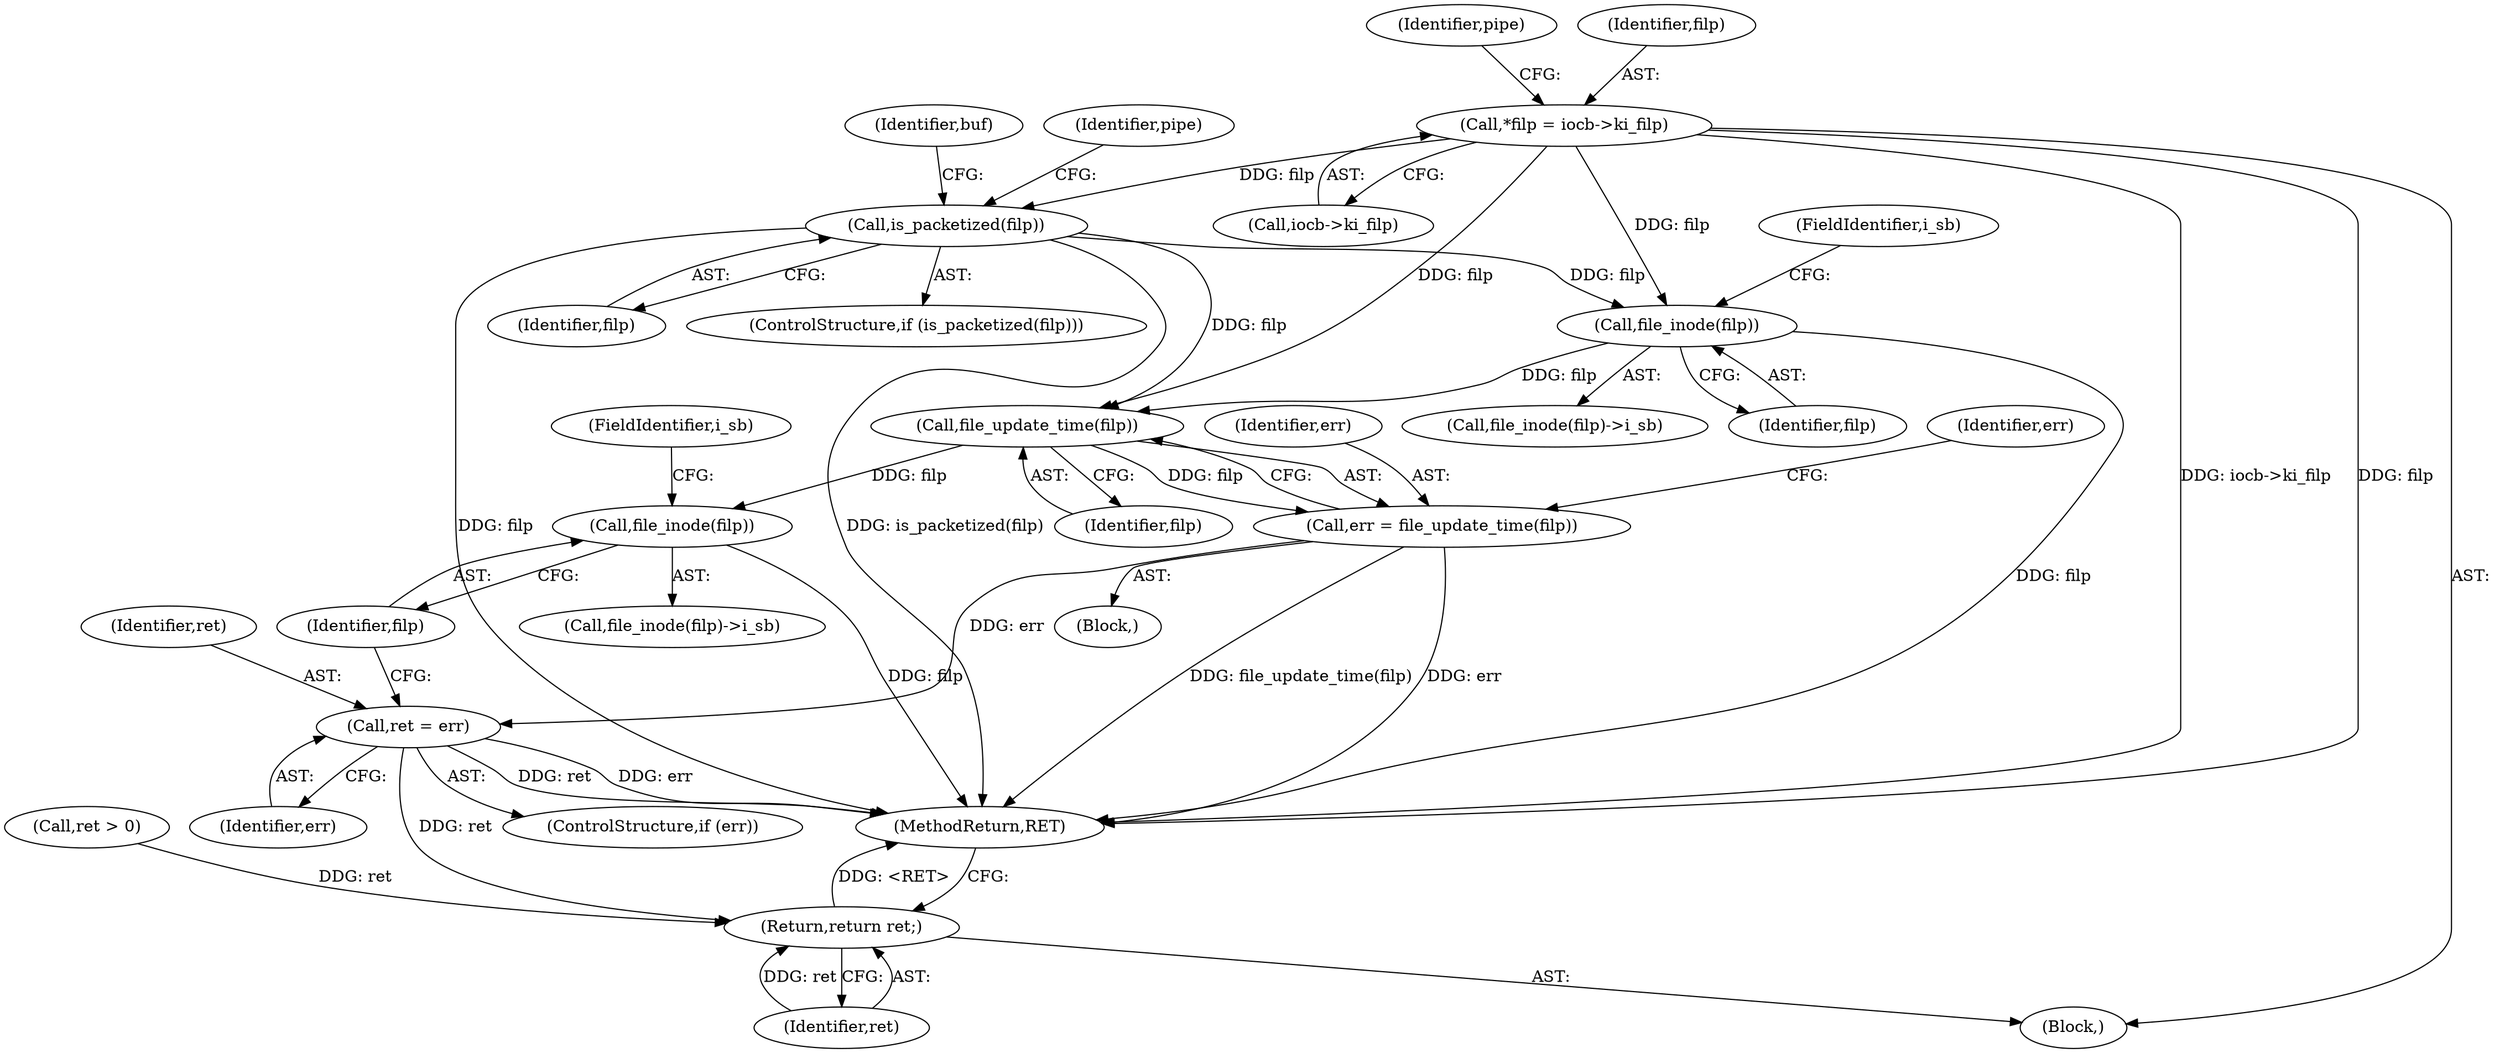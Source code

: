 digraph "0_linux_f0d1bec9d58d4c038d0ac958c9af82be6eb18045_1@pointer" {
"1000110" [label="(Call,*filp = iocb->ki_filp)"];
"1000413" [label="(Call,is_packetized(filp))"];
"1000536" [label="(Call,file_inode(filp))"];
"1000543" [label="(Call,file_update_time(filp))"];
"1000541" [label="(Call,err = file_update_time(filp))"];
"1000547" [label="(Call,ret = err)"];
"1000555" [label="(Return,return ret;)"];
"1000552" [label="(Call,file_inode(filp))"];
"1000551" [label="(Call,file_inode(filp)->i_sb)"];
"1000542" [label="(Identifier,err)"];
"1000554" [label="(FieldIdentifier,i_sb)"];
"1000536" [label="(Call,file_inode(filp))"];
"1000543" [label="(Call,file_update_time(filp))"];
"1000429" [label="(Identifier,pipe)"];
"1000531" [label="(Call,ret > 0)"];
"1000548" [label="(Identifier,ret)"];
"1000117" [label="(Identifier,pipe)"];
"1000413" [label="(Call,is_packetized(filp))"];
"1000545" [label="(ControlStructure,if (err))"];
"1000553" [label="(Identifier,filp)"];
"1000537" [label="(Identifier,filp)"];
"1000555" [label="(Return,return ret;)"];
"1000418" [label="(Identifier,buf)"];
"1000552" [label="(Call,file_inode(filp))"];
"1000414" [label="(Identifier,filp)"];
"1000111" [label="(Identifier,filp)"];
"1000538" [label="(FieldIdentifier,i_sb)"];
"1000535" [label="(Call,file_inode(filp)->i_sb)"];
"1000547" [label="(Call,ret = err)"];
"1000112" [label="(Call,iocb->ki_filp)"];
"1000541" [label="(Call,err = file_update_time(filp))"];
"1000544" [label="(Identifier,filp)"];
"1000110" [label="(Call,*filp = iocb->ki_filp)"];
"1000546" [label="(Identifier,err)"];
"1000539" [label="(Block,)"];
"1000108" [label="(Block,)"];
"1000412" [label="(ControlStructure,if (is_packetized(filp)))"];
"1000556" [label="(Identifier,ret)"];
"1000557" [label="(MethodReturn,RET)"];
"1000549" [label="(Identifier,err)"];
"1000110" -> "1000108"  [label="AST: "];
"1000110" -> "1000112"  [label="CFG: "];
"1000111" -> "1000110"  [label="AST: "];
"1000112" -> "1000110"  [label="AST: "];
"1000117" -> "1000110"  [label="CFG: "];
"1000110" -> "1000557"  [label="DDG: iocb->ki_filp"];
"1000110" -> "1000557"  [label="DDG: filp"];
"1000110" -> "1000413"  [label="DDG: filp"];
"1000110" -> "1000536"  [label="DDG: filp"];
"1000110" -> "1000543"  [label="DDG: filp"];
"1000413" -> "1000412"  [label="AST: "];
"1000413" -> "1000414"  [label="CFG: "];
"1000414" -> "1000413"  [label="AST: "];
"1000418" -> "1000413"  [label="CFG: "];
"1000429" -> "1000413"  [label="CFG: "];
"1000413" -> "1000557"  [label="DDG: filp"];
"1000413" -> "1000557"  [label="DDG: is_packetized(filp)"];
"1000413" -> "1000536"  [label="DDG: filp"];
"1000413" -> "1000543"  [label="DDG: filp"];
"1000536" -> "1000535"  [label="AST: "];
"1000536" -> "1000537"  [label="CFG: "];
"1000537" -> "1000536"  [label="AST: "];
"1000538" -> "1000536"  [label="CFG: "];
"1000536" -> "1000557"  [label="DDG: filp"];
"1000536" -> "1000543"  [label="DDG: filp"];
"1000543" -> "1000541"  [label="AST: "];
"1000543" -> "1000544"  [label="CFG: "];
"1000544" -> "1000543"  [label="AST: "];
"1000541" -> "1000543"  [label="CFG: "];
"1000543" -> "1000541"  [label="DDG: filp"];
"1000543" -> "1000552"  [label="DDG: filp"];
"1000541" -> "1000539"  [label="AST: "];
"1000542" -> "1000541"  [label="AST: "];
"1000546" -> "1000541"  [label="CFG: "];
"1000541" -> "1000557"  [label="DDG: err"];
"1000541" -> "1000557"  [label="DDG: file_update_time(filp)"];
"1000541" -> "1000547"  [label="DDG: err"];
"1000547" -> "1000545"  [label="AST: "];
"1000547" -> "1000549"  [label="CFG: "];
"1000548" -> "1000547"  [label="AST: "];
"1000549" -> "1000547"  [label="AST: "];
"1000553" -> "1000547"  [label="CFG: "];
"1000547" -> "1000557"  [label="DDG: ret"];
"1000547" -> "1000557"  [label="DDG: err"];
"1000547" -> "1000555"  [label="DDG: ret"];
"1000555" -> "1000108"  [label="AST: "];
"1000555" -> "1000556"  [label="CFG: "];
"1000556" -> "1000555"  [label="AST: "];
"1000557" -> "1000555"  [label="CFG: "];
"1000555" -> "1000557"  [label="DDG: <RET>"];
"1000556" -> "1000555"  [label="DDG: ret"];
"1000531" -> "1000555"  [label="DDG: ret"];
"1000552" -> "1000551"  [label="AST: "];
"1000552" -> "1000553"  [label="CFG: "];
"1000553" -> "1000552"  [label="AST: "];
"1000554" -> "1000552"  [label="CFG: "];
"1000552" -> "1000557"  [label="DDG: filp"];
}
